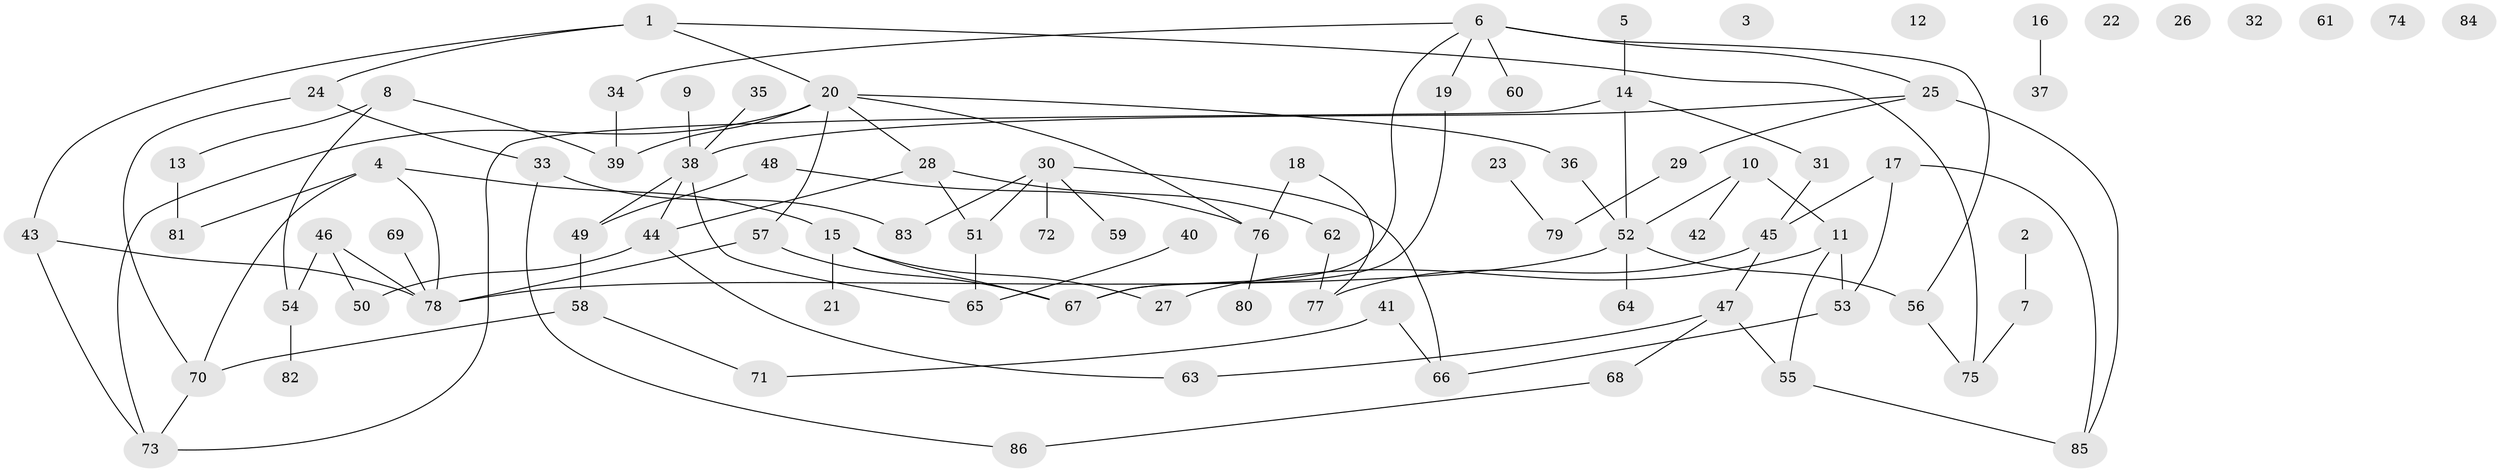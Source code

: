 // coarse degree distribution, {6: 0.09302325581395349, 1: 0.2558139534883721, 0: 0.18604651162790697, 8: 0.023255813953488372, 3: 0.09302325581395349, 2: 0.09302325581395349, 4: 0.13953488372093023, 5: 0.09302325581395349, 9: 0.023255813953488372}
// Generated by graph-tools (version 1.1) at 2025/16/03/04/25 18:16:35]
// undirected, 86 vertices, 106 edges
graph export_dot {
graph [start="1"]
  node [color=gray90,style=filled];
  1;
  2;
  3;
  4;
  5;
  6;
  7;
  8;
  9;
  10;
  11;
  12;
  13;
  14;
  15;
  16;
  17;
  18;
  19;
  20;
  21;
  22;
  23;
  24;
  25;
  26;
  27;
  28;
  29;
  30;
  31;
  32;
  33;
  34;
  35;
  36;
  37;
  38;
  39;
  40;
  41;
  42;
  43;
  44;
  45;
  46;
  47;
  48;
  49;
  50;
  51;
  52;
  53;
  54;
  55;
  56;
  57;
  58;
  59;
  60;
  61;
  62;
  63;
  64;
  65;
  66;
  67;
  68;
  69;
  70;
  71;
  72;
  73;
  74;
  75;
  76;
  77;
  78;
  79;
  80;
  81;
  82;
  83;
  84;
  85;
  86;
  1 -- 20;
  1 -- 24;
  1 -- 43;
  1 -- 75;
  2 -- 7;
  4 -- 15;
  4 -- 70;
  4 -- 78;
  4 -- 81;
  5 -- 14;
  6 -- 19;
  6 -- 25;
  6 -- 34;
  6 -- 56;
  6 -- 60;
  6 -- 67;
  7 -- 75;
  8 -- 13;
  8 -- 39;
  8 -- 54;
  9 -- 38;
  10 -- 11;
  10 -- 42;
  10 -- 52;
  11 -- 27;
  11 -- 53;
  11 -- 55;
  13 -- 81;
  14 -- 31;
  14 -- 52;
  14 -- 73;
  15 -- 21;
  15 -- 27;
  15 -- 67;
  16 -- 37;
  17 -- 45;
  17 -- 53;
  17 -- 85;
  18 -- 76;
  18 -- 77;
  19 -- 67;
  20 -- 28;
  20 -- 36;
  20 -- 39;
  20 -- 57;
  20 -- 73;
  20 -- 76;
  23 -- 79;
  24 -- 33;
  24 -- 70;
  25 -- 29;
  25 -- 38;
  25 -- 85;
  28 -- 44;
  28 -- 51;
  28 -- 62;
  29 -- 79;
  30 -- 51;
  30 -- 59;
  30 -- 66;
  30 -- 72;
  30 -- 83;
  31 -- 45;
  33 -- 83;
  33 -- 86;
  34 -- 39;
  35 -- 38;
  36 -- 52;
  38 -- 44;
  38 -- 49;
  38 -- 65;
  40 -- 65;
  41 -- 66;
  41 -- 71;
  43 -- 73;
  43 -- 78;
  44 -- 50;
  44 -- 63;
  45 -- 47;
  45 -- 77;
  46 -- 50;
  46 -- 54;
  46 -- 78;
  47 -- 55;
  47 -- 63;
  47 -- 68;
  48 -- 49;
  48 -- 76;
  49 -- 58;
  51 -- 65;
  52 -- 56;
  52 -- 64;
  52 -- 78;
  53 -- 66;
  54 -- 82;
  55 -- 85;
  56 -- 75;
  57 -- 67;
  57 -- 78;
  58 -- 70;
  58 -- 71;
  62 -- 77;
  68 -- 86;
  69 -- 78;
  70 -- 73;
  76 -- 80;
}
